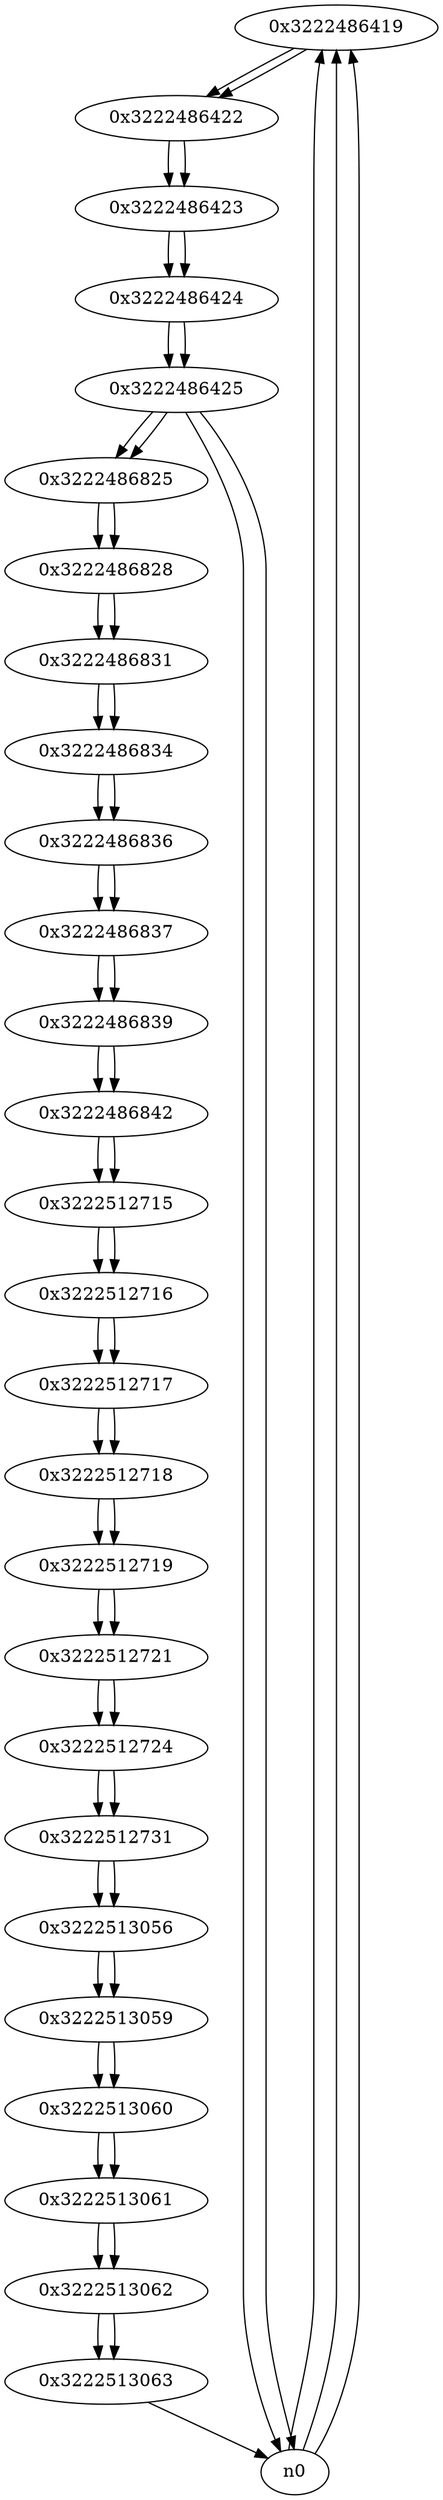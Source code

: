 digraph G{
/* nodes */
  n1 [label="0x3222486419"]
  n2 [label="0x3222486422"]
  n3 [label="0x3222486423"]
  n4 [label="0x3222486424"]
  n5 [label="0x3222486425"]
  n6 [label="0x3222486825"]
  n7 [label="0x3222486828"]
  n8 [label="0x3222486831"]
  n9 [label="0x3222486834"]
  n10 [label="0x3222486836"]
  n11 [label="0x3222486837"]
  n12 [label="0x3222486839"]
  n13 [label="0x3222486842"]
  n14 [label="0x3222512715"]
  n15 [label="0x3222512716"]
  n16 [label="0x3222512717"]
  n17 [label="0x3222512718"]
  n18 [label="0x3222512719"]
  n19 [label="0x3222512721"]
  n20 [label="0x3222512724"]
  n21 [label="0x3222512731"]
  n22 [label="0x3222513056"]
  n23 [label="0x3222513059"]
  n24 [label="0x3222513060"]
  n25 [label="0x3222513061"]
  n26 [label="0x3222513062"]
  n27 [label="0x3222513063"]
/* edges */
n1 -> n2;
n0 -> n1;
n0 -> n1;
n0 -> n1;
n2 -> n3;
n1 -> n2;
n3 -> n4;
n2 -> n3;
n4 -> n5;
n3 -> n4;
n5 -> n6;
n5 -> n0;
n5 -> n0;
n4 -> n5;
n6 -> n7;
n5 -> n6;
n7 -> n8;
n6 -> n7;
n8 -> n9;
n7 -> n8;
n9 -> n10;
n8 -> n9;
n10 -> n11;
n9 -> n10;
n11 -> n12;
n10 -> n11;
n12 -> n13;
n11 -> n12;
n13 -> n14;
n12 -> n13;
n14 -> n15;
n13 -> n14;
n15 -> n16;
n14 -> n15;
n16 -> n17;
n15 -> n16;
n17 -> n18;
n16 -> n17;
n18 -> n19;
n17 -> n18;
n19 -> n20;
n18 -> n19;
n20 -> n21;
n19 -> n20;
n21 -> n22;
n20 -> n21;
n22 -> n23;
n21 -> n22;
n23 -> n24;
n22 -> n23;
n24 -> n25;
n23 -> n24;
n25 -> n26;
n24 -> n25;
n26 -> n27;
n25 -> n26;
n27 -> n0;
n26 -> n27;
}
